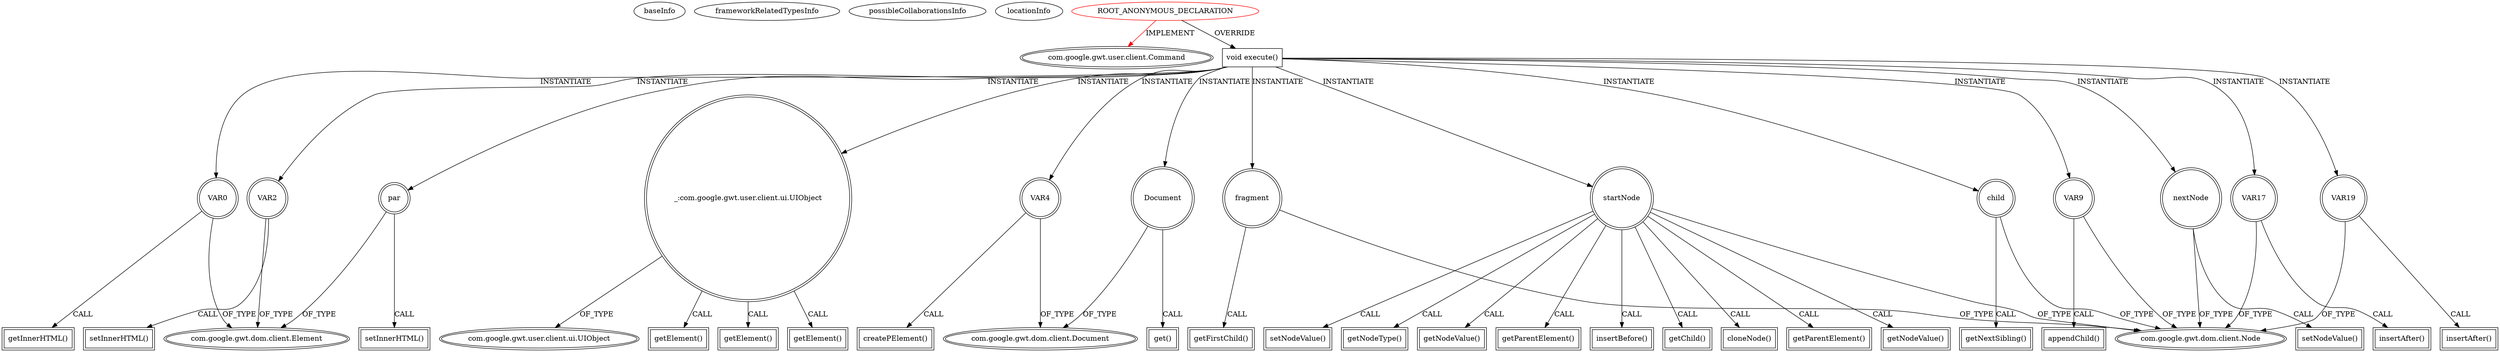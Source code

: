 digraph {
baseInfo[graphId=1184,category="extension_graph",isAnonymous=true,possibleRelation=false]
frameworkRelatedTypesInfo[0="com.google.gwt.user.client.Command"]
possibleCollaborationsInfo[]
locationInfo[projectName="dapicard-gwt-surface",filePath="/dapicard-gwt-surface/gwt-surface-master/gwt-surface/src/main/java/com/axeiya/gwt/surface/client/ContentEditableSurface.java",contextSignature="void onBrowserEvent(com.google.gwt.user.client.Event)",graphId="1184"]
0[label="ROOT_ANONYMOUS_DECLARATION",vertexType="ROOT_ANONYMOUS_DECLARATION",isFrameworkType=false,color=red]
1[label="com.google.gwt.user.client.Command",vertexType="FRAMEWORK_INTERFACE_TYPE",isFrameworkType=true,peripheries=2]
2[label="void execute()",vertexType="OVERRIDING_METHOD_DECLARATION",isFrameworkType=false,shape=box]
3[label="VAR0",vertexType="VARIABLE_EXPRESION",isFrameworkType=true,peripheries=2,shape=circle]
5[label="com.google.gwt.dom.client.Element",vertexType="FRAMEWORK_CLASS_TYPE",isFrameworkType=true,peripheries=2]
4[label="getInnerHTML()",vertexType="INSIDE_CALL",isFrameworkType=true,peripheries=2,shape=box]
6[label="_:com.google.gwt.user.client.ui.UIObject",vertexType="VARIABLE_EXPRESION",isFrameworkType=true,peripheries=2,shape=circle]
8[label="com.google.gwt.user.client.ui.UIObject",vertexType="FRAMEWORK_CLASS_TYPE",isFrameworkType=true,peripheries=2]
7[label="getElement()",vertexType="INSIDE_CALL",isFrameworkType=true,peripheries=2,shape=box]
9[label="VAR2",vertexType="VARIABLE_EXPRESION",isFrameworkType=true,peripheries=2,shape=circle]
10[label="setInnerHTML()",vertexType="INSIDE_CALL",isFrameworkType=true,peripheries=2,shape=box]
13[label="getElement()",vertexType="INSIDE_CALL",isFrameworkType=true,peripheries=2,shape=box]
14[label="VAR4",vertexType="VARIABLE_EXPRESION",isFrameworkType=true,peripheries=2,shape=circle]
16[label="com.google.gwt.dom.client.Document",vertexType="FRAMEWORK_CLASS_TYPE",isFrameworkType=true,peripheries=2]
15[label="createPElement()",vertexType="INSIDE_CALL",isFrameworkType=true,peripheries=2,shape=box]
17[label="Document",vertexType="VARIABLE_EXPRESION",isFrameworkType=true,peripheries=2,shape=circle]
18[label="get()",vertexType="INSIDE_CALL",isFrameworkType=true,peripheries=2,shape=box]
20[label="par",vertexType="VARIABLE_EXPRESION",isFrameworkType=true,peripheries=2,shape=circle]
21[label="setInnerHTML()",vertexType="INSIDE_CALL",isFrameworkType=true,peripheries=2,shape=box]
23[label="fragment",vertexType="VARIABLE_EXPRESION",isFrameworkType=true,peripheries=2,shape=circle]
25[label="com.google.gwt.dom.client.Node",vertexType="FRAMEWORK_CLASS_TYPE",isFrameworkType=true,peripheries=2]
24[label="getFirstChild()",vertexType="INSIDE_CALL",isFrameworkType=true,peripheries=2,shape=box]
26[label="child",vertexType="VARIABLE_EXPRESION",isFrameworkType=true,peripheries=2,shape=circle]
27[label="getNextSibling()",vertexType="INSIDE_CALL",isFrameworkType=true,peripheries=2,shape=box]
29[label="VAR9",vertexType="VARIABLE_EXPRESION",isFrameworkType=true,peripheries=2,shape=circle]
30[label="appendChild()",vertexType="INSIDE_CALL",isFrameworkType=true,peripheries=2,shape=box]
33[label="getElement()",vertexType="INSIDE_CALL",isFrameworkType=true,peripheries=2,shape=box]
34[label="startNode",vertexType="VARIABLE_EXPRESION",isFrameworkType=true,peripheries=2,shape=circle]
35[label="getNodeType()",vertexType="INSIDE_CALL",isFrameworkType=true,peripheries=2,shape=box]
38[label="getNodeValue()",vertexType="INSIDE_CALL",isFrameworkType=true,peripheries=2,shape=box]
40[label="getNodeValue()",vertexType="INSIDE_CALL",isFrameworkType=true,peripheries=2,shape=box]
42[label="setNodeValue()",vertexType="INSIDE_CALL",isFrameworkType=true,peripheries=2,shape=box]
44[label="cloneNode()",vertexType="INSIDE_CALL",isFrameworkType=true,peripheries=2,shape=box]
45[label="nextNode",vertexType="VARIABLE_EXPRESION",isFrameworkType=true,peripheries=2,shape=circle]
46[label="setNodeValue()",vertexType="INSIDE_CALL",isFrameworkType=true,peripheries=2,shape=box]
48[label="VAR17",vertexType="VARIABLE_EXPRESION",isFrameworkType=true,peripheries=2,shape=circle]
49[label="insertAfter()",vertexType="INSIDE_CALL",isFrameworkType=true,peripheries=2,shape=box]
52[label="getParentElement()",vertexType="INSIDE_CALL",isFrameworkType=true,peripheries=2,shape=box]
53[label="VAR19",vertexType="VARIABLE_EXPRESION",isFrameworkType=true,peripheries=2,shape=circle]
54[label="insertAfter()",vertexType="INSIDE_CALL",isFrameworkType=true,peripheries=2,shape=box]
57[label="getParentElement()",vertexType="INSIDE_CALL",isFrameworkType=true,peripheries=2,shape=box]
59[label="insertBefore()",vertexType="INSIDE_CALL",isFrameworkType=true,peripheries=2,shape=box]
61[label="getChild()",vertexType="INSIDE_CALL",isFrameworkType=true,peripheries=2,shape=box]
0->1[label="IMPLEMENT",color=red]
0->2[label="OVERRIDE"]
2->3[label="INSTANTIATE"]
3->5[label="OF_TYPE"]
3->4[label="CALL"]
2->6[label="INSTANTIATE"]
6->8[label="OF_TYPE"]
6->7[label="CALL"]
2->9[label="INSTANTIATE"]
9->5[label="OF_TYPE"]
9->10[label="CALL"]
6->13[label="CALL"]
2->14[label="INSTANTIATE"]
14->16[label="OF_TYPE"]
14->15[label="CALL"]
2->17[label="INSTANTIATE"]
17->16[label="OF_TYPE"]
17->18[label="CALL"]
2->20[label="INSTANTIATE"]
20->5[label="OF_TYPE"]
20->21[label="CALL"]
2->23[label="INSTANTIATE"]
23->25[label="OF_TYPE"]
23->24[label="CALL"]
2->26[label="INSTANTIATE"]
26->25[label="OF_TYPE"]
26->27[label="CALL"]
2->29[label="INSTANTIATE"]
29->25[label="OF_TYPE"]
29->30[label="CALL"]
6->33[label="CALL"]
2->34[label="INSTANTIATE"]
34->25[label="OF_TYPE"]
34->35[label="CALL"]
34->38[label="CALL"]
34->40[label="CALL"]
34->42[label="CALL"]
34->44[label="CALL"]
2->45[label="INSTANTIATE"]
45->25[label="OF_TYPE"]
45->46[label="CALL"]
2->48[label="INSTANTIATE"]
48->25[label="OF_TYPE"]
48->49[label="CALL"]
34->52[label="CALL"]
2->53[label="INSTANTIATE"]
53->25[label="OF_TYPE"]
53->54[label="CALL"]
34->57[label="CALL"]
34->59[label="CALL"]
34->61[label="CALL"]
}
